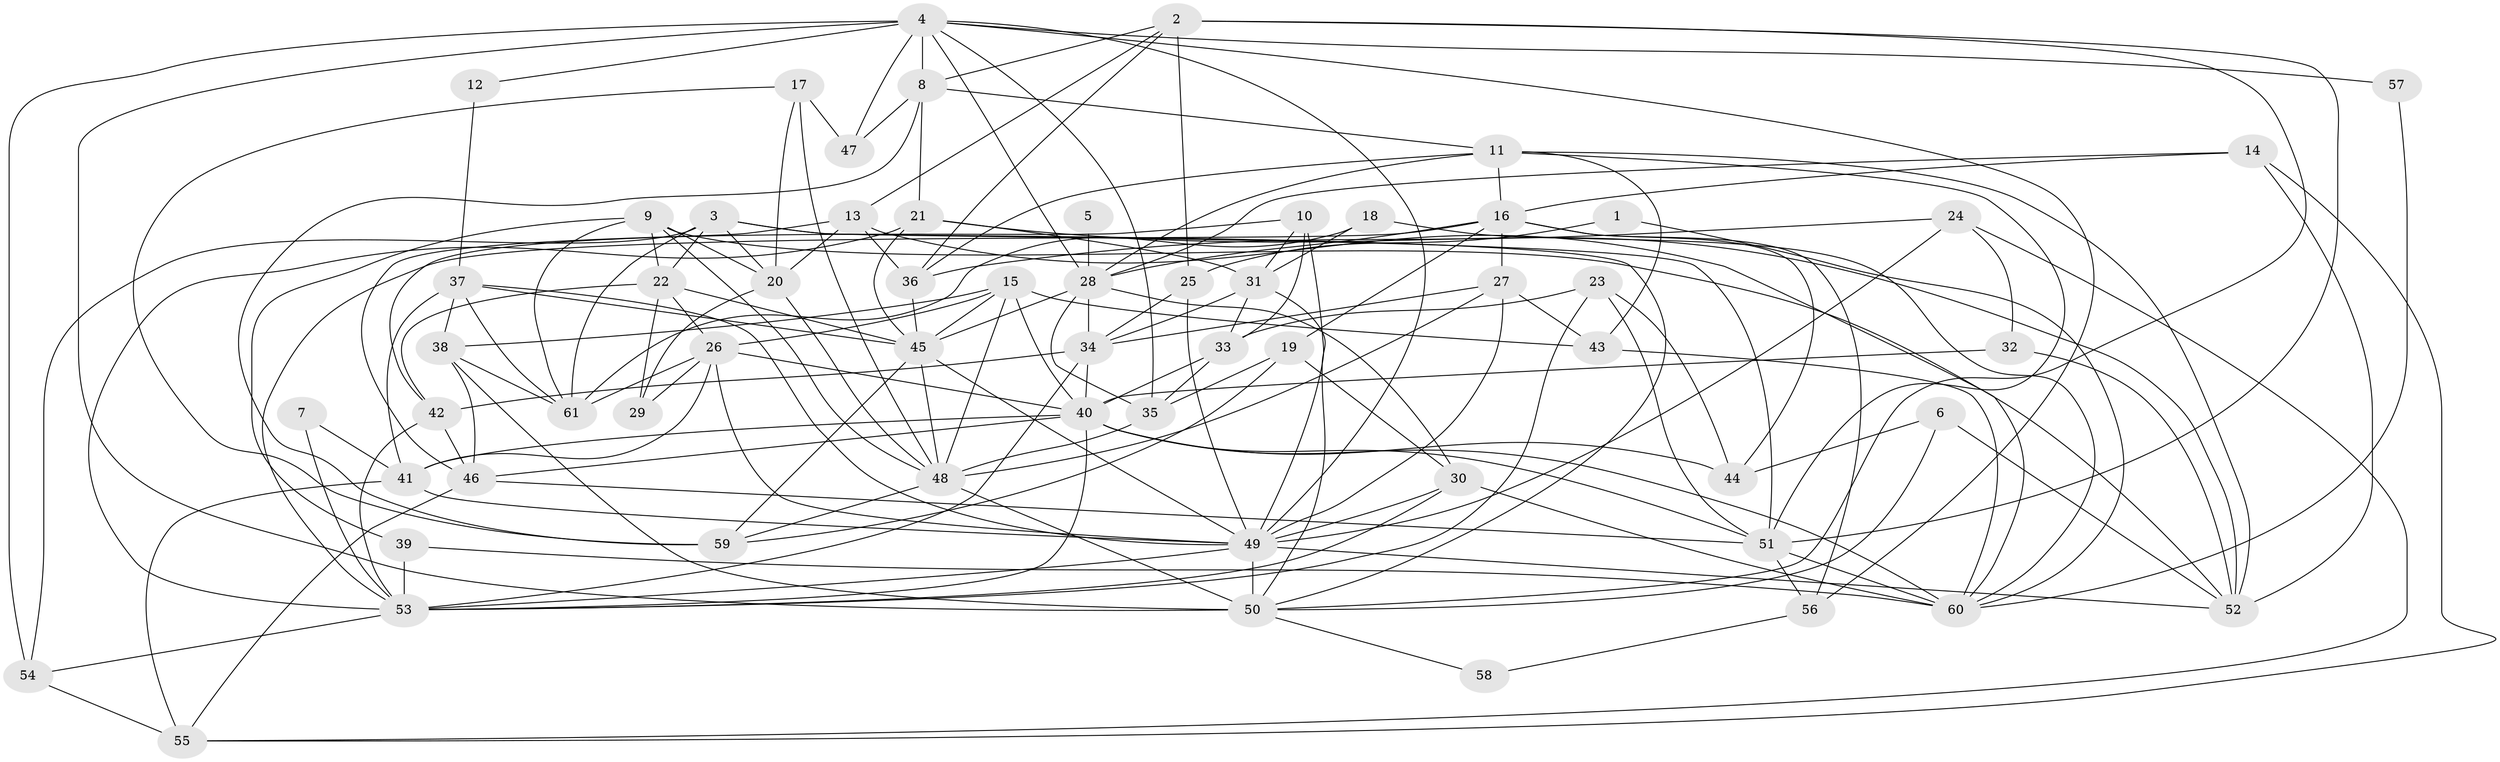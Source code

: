 // original degree distribution, {6: 0.09016393442622951, 4: 0.2786885245901639, 5: 0.1885245901639344, 3: 0.23770491803278687, 2: 0.1557377049180328, 7: 0.01639344262295082, 8: 0.03278688524590164}
// Generated by graph-tools (version 1.1) at 2025/26/03/09/25 03:26:16]
// undirected, 61 vertices, 167 edges
graph export_dot {
graph [start="1"]
  node [color=gray90,style=filled];
  1;
  2;
  3;
  4;
  5;
  6;
  7;
  8;
  9;
  10;
  11;
  12;
  13;
  14;
  15;
  16;
  17;
  18;
  19;
  20;
  21;
  22;
  23;
  24;
  25;
  26;
  27;
  28;
  29;
  30;
  31;
  32;
  33;
  34;
  35;
  36;
  37;
  38;
  39;
  40;
  41;
  42;
  43;
  44;
  45;
  46;
  47;
  48;
  49;
  50;
  51;
  52;
  53;
  54;
  55;
  56;
  57;
  58;
  59;
  60;
  61;
  1 -- 25 [weight=1.0];
  1 -- 60 [weight=1.0];
  2 -- 8 [weight=1.0];
  2 -- 13 [weight=1.0];
  2 -- 25 [weight=1.0];
  2 -- 36 [weight=1.0];
  2 -- 50 [weight=1.0];
  2 -- 51 [weight=1.0];
  3 -- 20 [weight=1.0];
  3 -- 22 [weight=1.0];
  3 -- 50 [weight=1.0];
  3 -- 51 [weight=1.0];
  3 -- 54 [weight=1.0];
  3 -- 61 [weight=1.0];
  4 -- 8 [weight=1.0];
  4 -- 12 [weight=1.0];
  4 -- 28 [weight=1.0];
  4 -- 35 [weight=1.0];
  4 -- 47 [weight=1.0];
  4 -- 49 [weight=1.0];
  4 -- 50 [weight=2.0];
  4 -- 54 [weight=1.0];
  4 -- 56 [weight=1.0];
  4 -- 57 [weight=1.0];
  5 -- 28 [weight=2.0];
  6 -- 44 [weight=1.0];
  6 -- 50 [weight=1.0];
  6 -- 52 [weight=1.0];
  7 -- 41 [weight=1.0];
  7 -- 53 [weight=1.0];
  8 -- 11 [weight=1.0];
  8 -- 21 [weight=1.0];
  8 -- 47 [weight=2.0];
  8 -- 59 [weight=1.0];
  9 -- 20 [weight=1.0];
  9 -- 22 [weight=1.0];
  9 -- 39 [weight=1.0];
  9 -- 48 [weight=1.0];
  9 -- 52 [weight=1.0];
  9 -- 61 [weight=1.0];
  10 -- 31 [weight=1.0];
  10 -- 33 [weight=1.0];
  10 -- 42 [weight=2.0];
  10 -- 49 [weight=1.0];
  11 -- 16 [weight=1.0];
  11 -- 28 [weight=1.0];
  11 -- 36 [weight=2.0];
  11 -- 43 [weight=1.0];
  11 -- 51 [weight=1.0];
  11 -- 52 [weight=1.0];
  12 -- 37 [weight=1.0];
  13 -- 20 [weight=1.0];
  13 -- 36 [weight=1.0];
  13 -- 46 [weight=1.0];
  13 -- 60 [weight=1.0];
  14 -- 16 [weight=2.0];
  14 -- 28 [weight=1.0];
  14 -- 52 [weight=1.0];
  14 -- 55 [weight=1.0];
  15 -- 26 [weight=1.0];
  15 -- 38 [weight=1.0];
  15 -- 40 [weight=1.0];
  15 -- 43 [weight=1.0];
  15 -- 45 [weight=1.0];
  15 -- 48 [weight=2.0];
  16 -- 19 [weight=1.0];
  16 -- 27 [weight=1.0];
  16 -- 28 [weight=1.0];
  16 -- 44 [weight=1.0];
  16 -- 53 [weight=1.0];
  16 -- 56 [weight=1.0];
  17 -- 20 [weight=1.0];
  17 -- 47 [weight=2.0];
  17 -- 48 [weight=1.0];
  17 -- 59 [weight=1.0];
  18 -- 31 [weight=1.0];
  18 -- 60 [weight=1.0];
  18 -- 61 [weight=1.0];
  19 -- 30 [weight=1.0];
  19 -- 35 [weight=1.0];
  19 -- 59 [weight=1.0];
  20 -- 29 [weight=1.0];
  20 -- 48 [weight=1.0];
  21 -- 31 [weight=1.0];
  21 -- 45 [weight=1.0];
  21 -- 52 [weight=1.0];
  21 -- 53 [weight=1.0];
  22 -- 26 [weight=1.0];
  22 -- 29 [weight=1.0];
  22 -- 42 [weight=1.0];
  22 -- 45 [weight=1.0];
  23 -- 33 [weight=1.0];
  23 -- 44 [weight=1.0];
  23 -- 51 [weight=2.0];
  23 -- 53 [weight=1.0];
  24 -- 32 [weight=1.0];
  24 -- 36 [weight=2.0];
  24 -- 49 [weight=1.0];
  24 -- 55 [weight=1.0];
  25 -- 34 [weight=2.0];
  25 -- 49 [weight=1.0];
  26 -- 29 [weight=1.0];
  26 -- 40 [weight=1.0];
  26 -- 41 [weight=1.0];
  26 -- 49 [weight=1.0];
  26 -- 61 [weight=1.0];
  27 -- 34 [weight=1.0];
  27 -- 43 [weight=1.0];
  27 -- 48 [weight=1.0];
  27 -- 49 [weight=1.0];
  28 -- 30 [weight=1.0];
  28 -- 34 [weight=1.0];
  28 -- 35 [weight=1.0];
  28 -- 45 [weight=1.0];
  30 -- 49 [weight=1.0];
  30 -- 53 [weight=1.0];
  30 -- 60 [weight=1.0];
  31 -- 33 [weight=1.0];
  31 -- 34 [weight=1.0];
  31 -- 50 [weight=1.0];
  32 -- 40 [weight=1.0];
  32 -- 52 [weight=1.0];
  33 -- 35 [weight=1.0];
  33 -- 40 [weight=1.0];
  34 -- 40 [weight=1.0];
  34 -- 42 [weight=1.0];
  34 -- 53 [weight=1.0];
  35 -- 48 [weight=1.0];
  36 -- 45 [weight=1.0];
  37 -- 38 [weight=1.0];
  37 -- 41 [weight=1.0];
  37 -- 45 [weight=1.0];
  37 -- 49 [weight=1.0];
  37 -- 61 [weight=1.0];
  38 -- 46 [weight=1.0];
  38 -- 50 [weight=2.0];
  38 -- 61 [weight=1.0];
  39 -- 53 [weight=1.0];
  39 -- 60 [weight=1.0];
  40 -- 41 [weight=1.0];
  40 -- 44 [weight=1.0];
  40 -- 46 [weight=2.0];
  40 -- 51 [weight=1.0];
  40 -- 53 [weight=1.0];
  40 -- 60 [weight=1.0];
  41 -- 49 [weight=1.0];
  41 -- 55 [weight=1.0];
  42 -- 46 [weight=1.0];
  42 -- 53 [weight=1.0];
  43 -- 60 [weight=1.0];
  45 -- 48 [weight=1.0];
  45 -- 49 [weight=1.0];
  45 -- 59 [weight=1.0];
  46 -- 51 [weight=1.0];
  46 -- 55 [weight=1.0];
  48 -- 50 [weight=1.0];
  48 -- 59 [weight=1.0];
  49 -- 50 [weight=1.0];
  49 -- 52 [weight=1.0];
  49 -- 53 [weight=1.0];
  50 -- 58 [weight=1.0];
  51 -- 56 [weight=1.0];
  51 -- 60 [weight=1.0];
  53 -- 54 [weight=1.0];
  54 -- 55 [weight=1.0];
  56 -- 58 [weight=1.0];
  57 -- 60 [weight=1.0];
}
